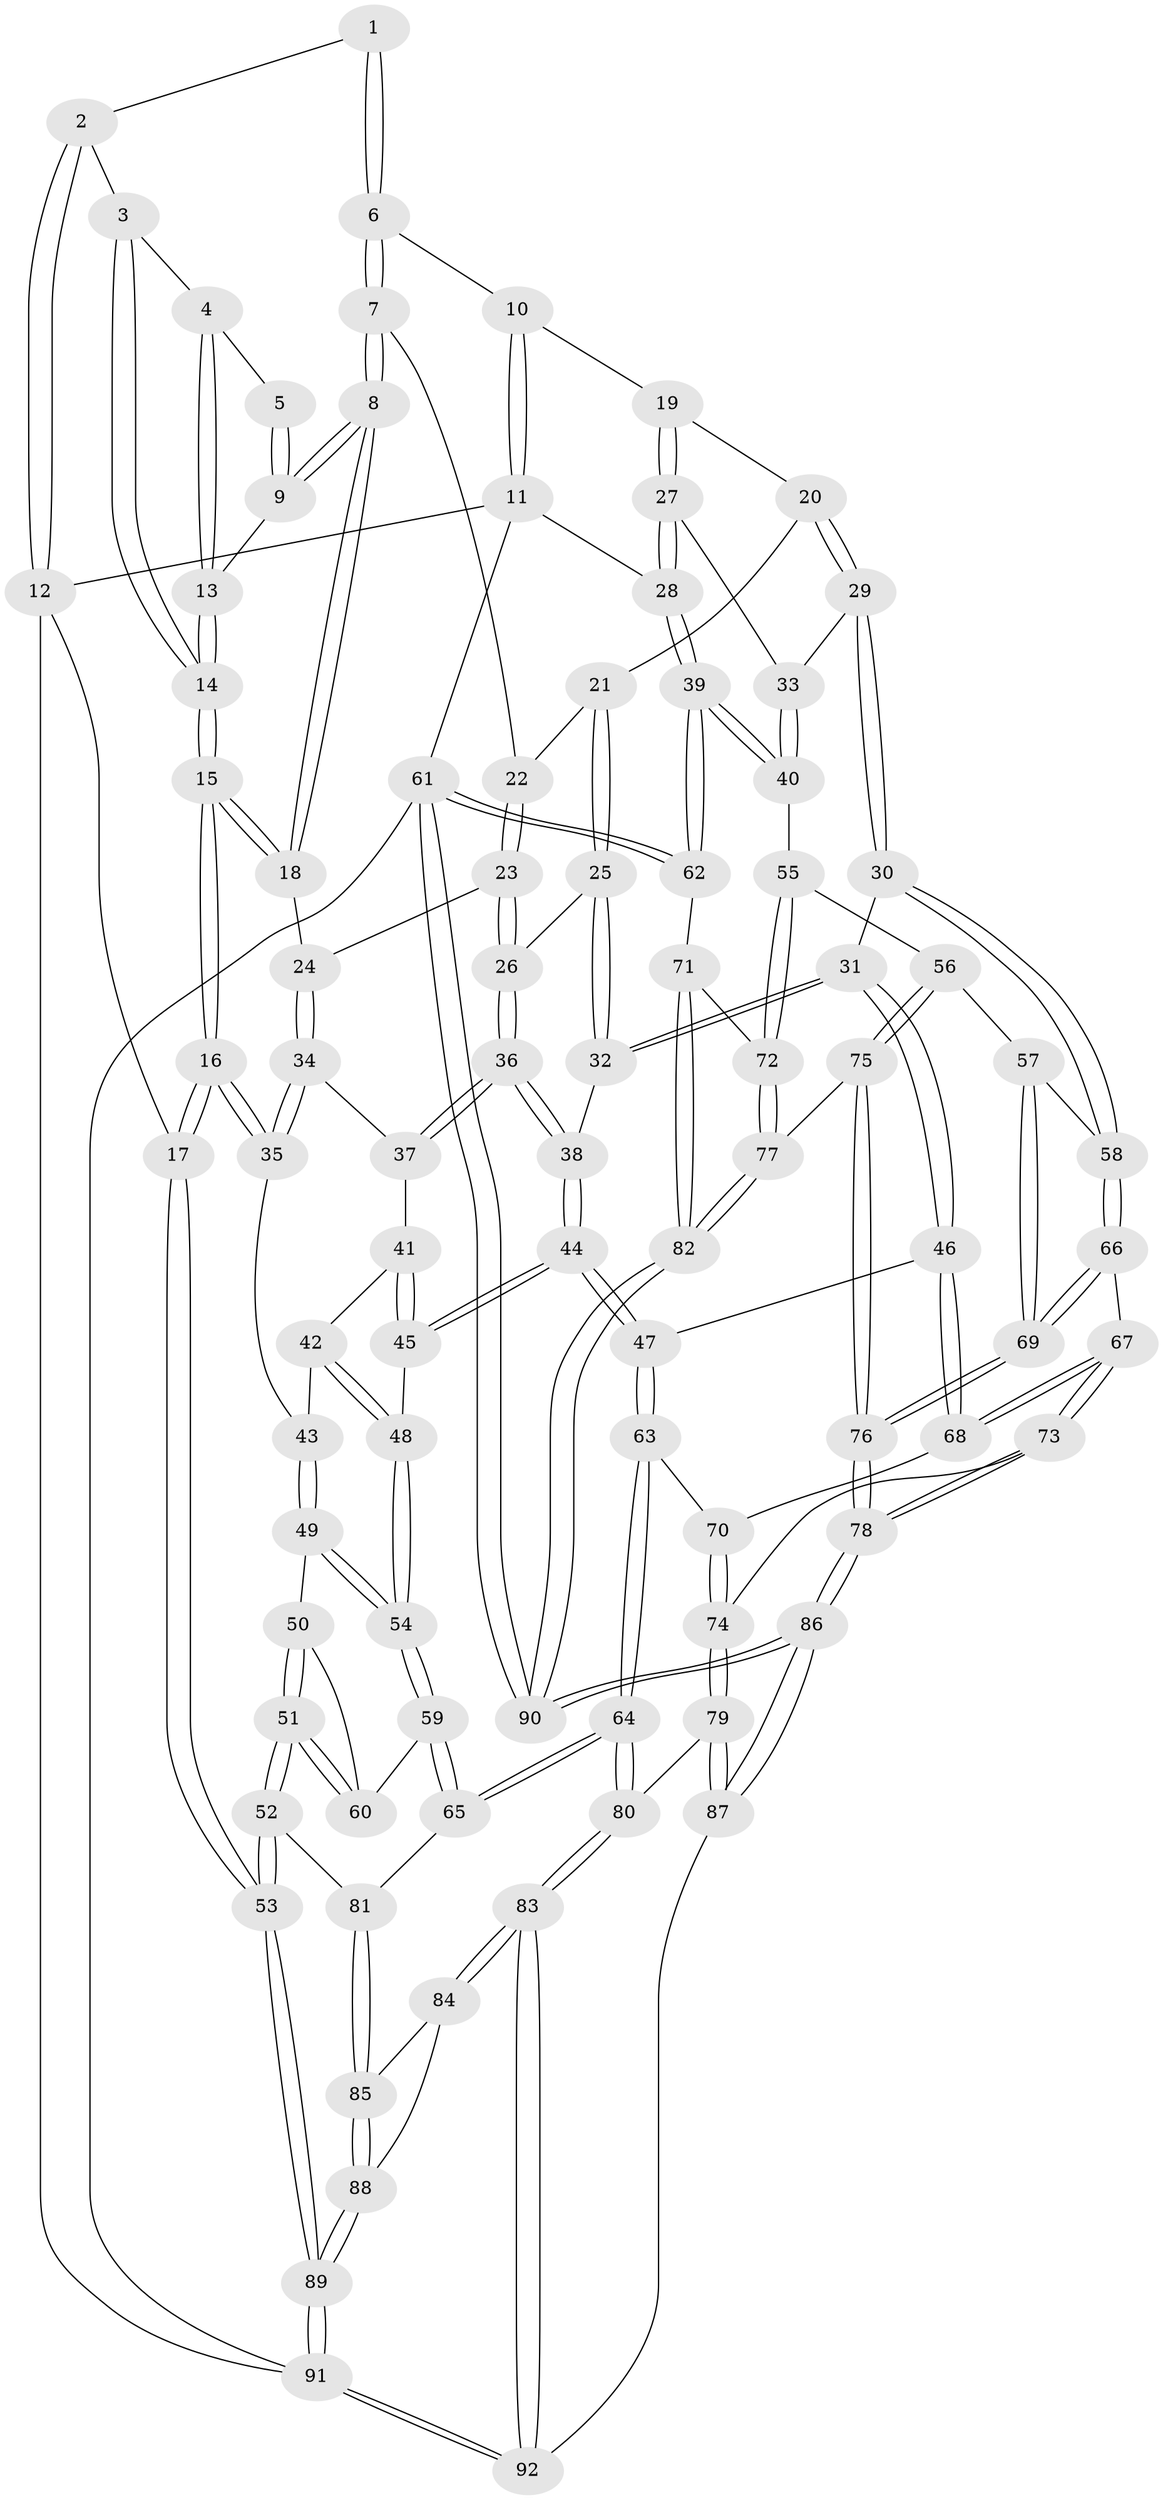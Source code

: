 // Generated by graph-tools (version 1.1) at 2025/50/03/09/25 03:50:57]
// undirected, 92 vertices, 227 edges
graph export_dot {
graph [start="1"]
  node [color=gray90,style=filled];
  1 [pos="+0.40861661684730344+0"];
  2 [pos="+0.08408020752014134+0"];
  3 [pos="+0.14527626519993905+0.14312767278088023"];
  4 [pos="+0.20038481404242944+0.15268058427367762"];
  5 [pos="+0.29812662347906865+0.08369687725514487"];
  6 [pos="+0.5062959062241479+0"];
  7 [pos="+0.3602011941456417+0.22569128176012523"];
  8 [pos="+0.29637102656278946+0.30259288774364557"];
  9 [pos="+0.25690392633079473+0.22740065473655108"];
  10 [pos="+0.5929185212517841+0"];
  11 [pos="+1+0"];
  12 [pos="+0+0"];
  13 [pos="+0.22630051998320888+0.19763947572891463"];
  14 [pos="+0.010935691288481158+0.3160191469500965"];
  15 [pos="+0+0.34392409472719593"];
  16 [pos="+0+0.3677317694522024"];
  17 [pos="+0+0.3674890527195911"];
  18 [pos="+0.29265376175471614+0.3168552064012529"];
  19 [pos="+0.6133816061503443+0.24597564367448121"];
  20 [pos="+0.6126479768255637+0.2481763524570971"];
  21 [pos="+0.5356290574791475+0.3069790279709709"];
  22 [pos="+0.4749056665264453+0.3116744445139003"];
  23 [pos="+0.3334093397763392+0.3505639185351291"];
  24 [pos="+0.3024269935513335+0.33156266167436305"];
  25 [pos="+0.4920000668032216+0.39417933261443133"];
  26 [pos="+0.339439538782947+0.3585987216488737"];
  27 [pos="+0.8863793623164219+0.34829955225345166"];
  28 [pos="+1+0.08387573396438854"];
  29 [pos="+0.6732078739779103+0.5106527018484563"];
  30 [pos="+0.6393771122630614+0.5702397269319137"];
  31 [pos="+0.5987529322186537+0.5698226919136773"];
  32 [pos="+0.4763813766700376+0.5133498255387056"];
  33 [pos="+0.8334883283241127+0.45045655642646903"];
  34 [pos="+0.2603181875356896+0.4511505989056747"];
  35 [pos="+0.08873196495694871+0.47944147356975836"];
  36 [pos="+0.41107077349758897+0.5063309751455366"];
  37 [pos="+0.28567223148230175+0.5142740338996622"];
  38 [pos="+0.4265793295987727+0.5167007823982545"];
  39 [pos="+1+0.6374038221606614"];
  40 [pos="+0.9466513139781463+0.6107179156880591"];
  41 [pos="+0.284519802802248+0.5157770446066591"];
  42 [pos="+0.15048296621953586+0.5450060537322976"];
  43 [pos="+0.13662524869707116+0.5391059207949148"];
  44 [pos="+0.35517585128394946+0.6573204154477335"];
  45 [pos="+0.27503625902745354+0.6413246903532409"];
  46 [pos="+0.4472411221330011+0.7286116041484035"];
  47 [pos="+0.3750945823969881+0.6900126261693711"];
  48 [pos="+0.2525373342981456+0.6478973476118798"];
  49 [pos="+0.11797228725926263+0.6308691105048895"];
  50 [pos="+0.08806013201789957+0.6488327328368627"];
  51 [pos="+0+0.6933159604652432"];
  52 [pos="+0+0.6967745009848445"];
  53 [pos="+0+0.678469827984998"];
  54 [pos="+0.19243148890207057+0.7279836309821891"];
  55 [pos="+0.7829017922051494+0.6993201265825455"];
  56 [pos="+0.7622591930006577+0.6965200014044617"];
  57 [pos="+0.6891480347026593+0.6510978174448515"];
  58 [pos="+0.6795005244162987+0.6420608547163132"];
  59 [pos="+0.1844359434314055+0.7565611233306025"];
  60 [pos="+0.10313832890800258+0.6985981415049345"];
  61 [pos="+1+1"];
  62 [pos="+1+0.7567182458511492"];
  63 [pos="+0.29917683211288415+0.7958926737028015"];
  64 [pos="+0.25456244608238865+0.8314636148231214"];
  65 [pos="+0.18184002469629304+0.788795551859066"];
  66 [pos="+0.5520464861147965+0.786960253178412"];
  67 [pos="+0.4599900990123279+0.7544344105696674"];
  68 [pos="+0.45075628643062754+0.7389619498743268"];
  69 [pos="+0.6069552133245869+0.9193684926079683"];
  70 [pos="+0.37440090452490166+0.8029899148163017"];
  71 [pos="+0.9693715217080195+0.8195664453948187"];
  72 [pos="+0.8123512284303974+0.739342836982048"];
  73 [pos="+0.4424957651544232+0.8652812739446644"];
  74 [pos="+0.3902332014621052+0.8716201053607621"];
  75 [pos="+0.7246550290591758+0.8331160024258032"];
  76 [pos="+0.6145017841518029+0.9643353530999673"];
  77 [pos="+0.8372169336895215+0.8867618641073702"];
  78 [pos="+0.6020758361171752+1"];
  79 [pos="+0.35799281442910863+0.8845866043251088"];
  80 [pos="+0.27326533438499195+0.868656189921961"];
  81 [pos="+0.11235779047304592+0.8219016333471941"];
  82 [pos="+0.8598438551012675+0.9284082074095651"];
  83 [pos="+0.19915418163941176+1"];
  84 [pos="+0.10493323401605281+0.9506671393560356"];
  85 [pos="+0.10068996714489908+0.8747692120154478"];
  86 [pos="+0.6249226361313369+1"];
  87 [pos="+0.4473824567306568+1"];
  88 [pos="+0+0.9351942369090559"];
  89 [pos="+0+0.9625954718227431"];
  90 [pos="+0.788142122073112+1"];
  91 [pos="+0+1"];
  92 [pos="+0.19999532736722467+1"];
  1 -- 2;
  1 -- 6;
  1 -- 6;
  2 -- 3;
  2 -- 12;
  2 -- 12;
  3 -- 4;
  3 -- 14;
  3 -- 14;
  4 -- 5;
  4 -- 13;
  4 -- 13;
  5 -- 9;
  5 -- 9;
  6 -- 7;
  6 -- 7;
  6 -- 10;
  7 -- 8;
  7 -- 8;
  7 -- 22;
  8 -- 9;
  8 -- 9;
  8 -- 18;
  8 -- 18;
  9 -- 13;
  10 -- 11;
  10 -- 11;
  10 -- 19;
  11 -- 12;
  11 -- 28;
  11 -- 61;
  12 -- 17;
  12 -- 91;
  13 -- 14;
  13 -- 14;
  14 -- 15;
  14 -- 15;
  15 -- 16;
  15 -- 16;
  15 -- 18;
  15 -- 18;
  16 -- 17;
  16 -- 17;
  16 -- 35;
  16 -- 35;
  17 -- 53;
  17 -- 53;
  18 -- 24;
  19 -- 20;
  19 -- 27;
  19 -- 27;
  20 -- 21;
  20 -- 29;
  20 -- 29;
  21 -- 22;
  21 -- 25;
  21 -- 25;
  22 -- 23;
  22 -- 23;
  23 -- 24;
  23 -- 26;
  23 -- 26;
  24 -- 34;
  24 -- 34;
  25 -- 26;
  25 -- 32;
  25 -- 32;
  26 -- 36;
  26 -- 36;
  27 -- 28;
  27 -- 28;
  27 -- 33;
  28 -- 39;
  28 -- 39;
  29 -- 30;
  29 -- 30;
  29 -- 33;
  30 -- 31;
  30 -- 58;
  30 -- 58;
  31 -- 32;
  31 -- 32;
  31 -- 46;
  31 -- 46;
  32 -- 38;
  33 -- 40;
  33 -- 40;
  34 -- 35;
  34 -- 35;
  34 -- 37;
  35 -- 43;
  36 -- 37;
  36 -- 37;
  36 -- 38;
  36 -- 38;
  37 -- 41;
  38 -- 44;
  38 -- 44;
  39 -- 40;
  39 -- 40;
  39 -- 62;
  39 -- 62;
  40 -- 55;
  41 -- 42;
  41 -- 45;
  41 -- 45;
  42 -- 43;
  42 -- 48;
  42 -- 48;
  43 -- 49;
  43 -- 49;
  44 -- 45;
  44 -- 45;
  44 -- 47;
  44 -- 47;
  45 -- 48;
  46 -- 47;
  46 -- 68;
  46 -- 68;
  47 -- 63;
  47 -- 63;
  48 -- 54;
  48 -- 54;
  49 -- 50;
  49 -- 54;
  49 -- 54;
  50 -- 51;
  50 -- 51;
  50 -- 60;
  51 -- 52;
  51 -- 52;
  51 -- 60;
  51 -- 60;
  52 -- 53;
  52 -- 53;
  52 -- 81;
  53 -- 89;
  53 -- 89;
  54 -- 59;
  54 -- 59;
  55 -- 56;
  55 -- 72;
  55 -- 72;
  56 -- 57;
  56 -- 75;
  56 -- 75;
  57 -- 58;
  57 -- 69;
  57 -- 69;
  58 -- 66;
  58 -- 66;
  59 -- 60;
  59 -- 65;
  59 -- 65;
  61 -- 62;
  61 -- 62;
  61 -- 90;
  61 -- 90;
  61 -- 91;
  62 -- 71;
  63 -- 64;
  63 -- 64;
  63 -- 70;
  64 -- 65;
  64 -- 65;
  64 -- 80;
  64 -- 80;
  65 -- 81;
  66 -- 67;
  66 -- 69;
  66 -- 69;
  67 -- 68;
  67 -- 68;
  67 -- 73;
  67 -- 73;
  68 -- 70;
  69 -- 76;
  69 -- 76;
  70 -- 74;
  70 -- 74;
  71 -- 72;
  71 -- 82;
  71 -- 82;
  72 -- 77;
  72 -- 77;
  73 -- 74;
  73 -- 78;
  73 -- 78;
  74 -- 79;
  74 -- 79;
  75 -- 76;
  75 -- 76;
  75 -- 77;
  76 -- 78;
  76 -- 78;
  77 -- 82;
  77 -- 82;
  78 -- 86;
  78 -- 86;
  79 -- 80;
  79 -- 87;
  79 -- 87;
  80 -- 83;
  80 -- 83;
  81 -- 85;
  81 -- 85;
  82 -- 90;
  82 -- 90;
  83 -- 84;
  83 -- 84;
  83 -- 92;
  83 -- 92;
  84 -- 85;
  84 -- 88;
  85 -- 88;
  85 -- 88;
  86 -- 87;
  86 -- 87;
  86 -- 90;
  86 -- 90;
  87 -- 92;
  88 -- 89;
  88 -- 89;
  89 -- 91;
  89 -- 91;
  91 -- 92;
  91 -- 92;
}
